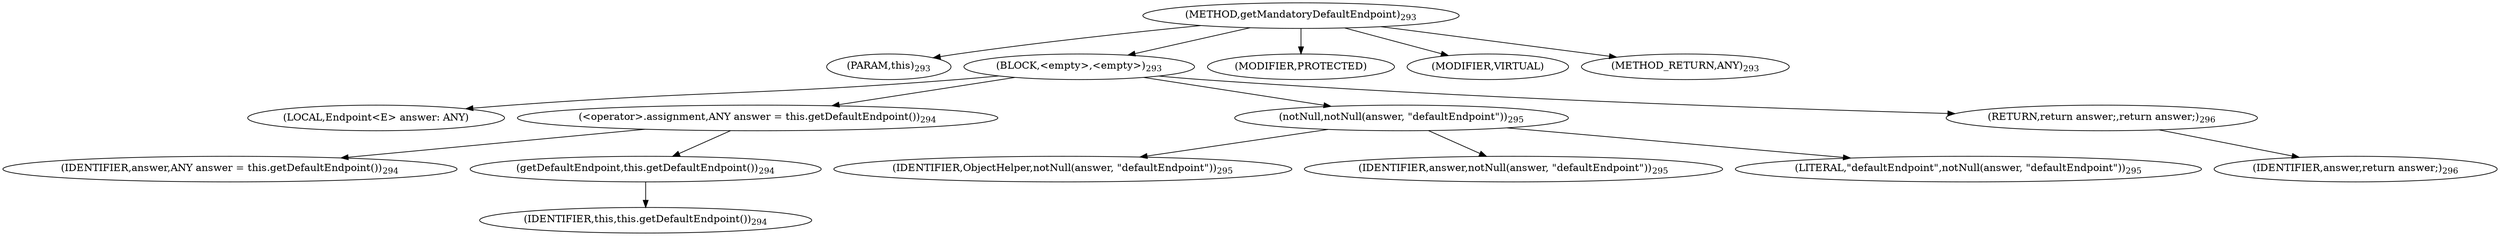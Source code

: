 digraph "getMandatoryDefaultEndpoint" {  
"890" [label = <(METHOD,getMandatoryDefaultEndpoint)<SUB>293</SUB>> ]
"92" [label = <(PARAM,this)<SUB>293</SUB>> ]
"891" [label = <(BLOCK,&lt;empty&gt;,&lt;empty&gt;)<SUB>293</SUB>> ]
"892" [label = <(LOCAL,Endpoint&lt;E&gt; answer: ANY)> ]
"893" [label = <(&lt;operator&gt;.assignment,ANY answer = this.getDefaultEndpoint())<SUB>294</SUB>> ]
"894" [label = <(IDENTIFIER,answer,ANY answer = this.getDefaultEndpoint())<SUB>294</SUB>> ]
"895" [label = <(getDefaultEndpoint,this.getDefaultEndpoint())<SUB>294</SUB>> ]
"91" [label = <(IDENTIFIER,this,this.getDefaultEndpoint())<SUB>294</SUB>> ]
"896" [label = <(notNull,notNull(answer, &quot;defaultEndpoint&quot;))<SUB>295</SUB>> ]
"897" [label = <(IDENTIFIER,ObjectHelper,notNull(answer, &quot;defaultEndpoint&quot;))<SUB>295</SUB>> ]
"898" [label = <(IDENTIFIER,answer,notNull(answer, &quot;defaultEndpoint&quot;))<SUB>295</SUB>> ]
"899" [label = <(LITERAL,&quot;defaultEndpoint&quot;,notNull(answer, &quot;defaultEndpoint&quot;))<SUB>295</SUB>> ]
"900" [label = <(RETURN,return answer;,return answer;)<SUB>296</SUB>> ]
"901" [label = <(IDENTIFIER,answer,return answer;)<SUB>296</SUB>> ]
"902" [label = <(MODIFIER,PROTECTED)> ]
"903" [label = <(MODIFIER,VIRTUAL)> ]
"904" [label = <(METHOD_RETURN,ANY)<SUB>293</SUB>> ]
  "890" -> "92" 
  "890" -> "891" 
  "890" -> "902" 
  "890" -> "903" 
  "890" -> "904" 
  "891" -> "892" 
  "891" -> "893" 
  "891" -> "896" 
  "891" -> "900" 
  "893" -> "894" 
  "893" -> "895" 
  "895" -> "91" 
  "896" -> "897" 
  "896" -> "898" 
  "896" -> "899" 
  "900" -> "901" 
}
